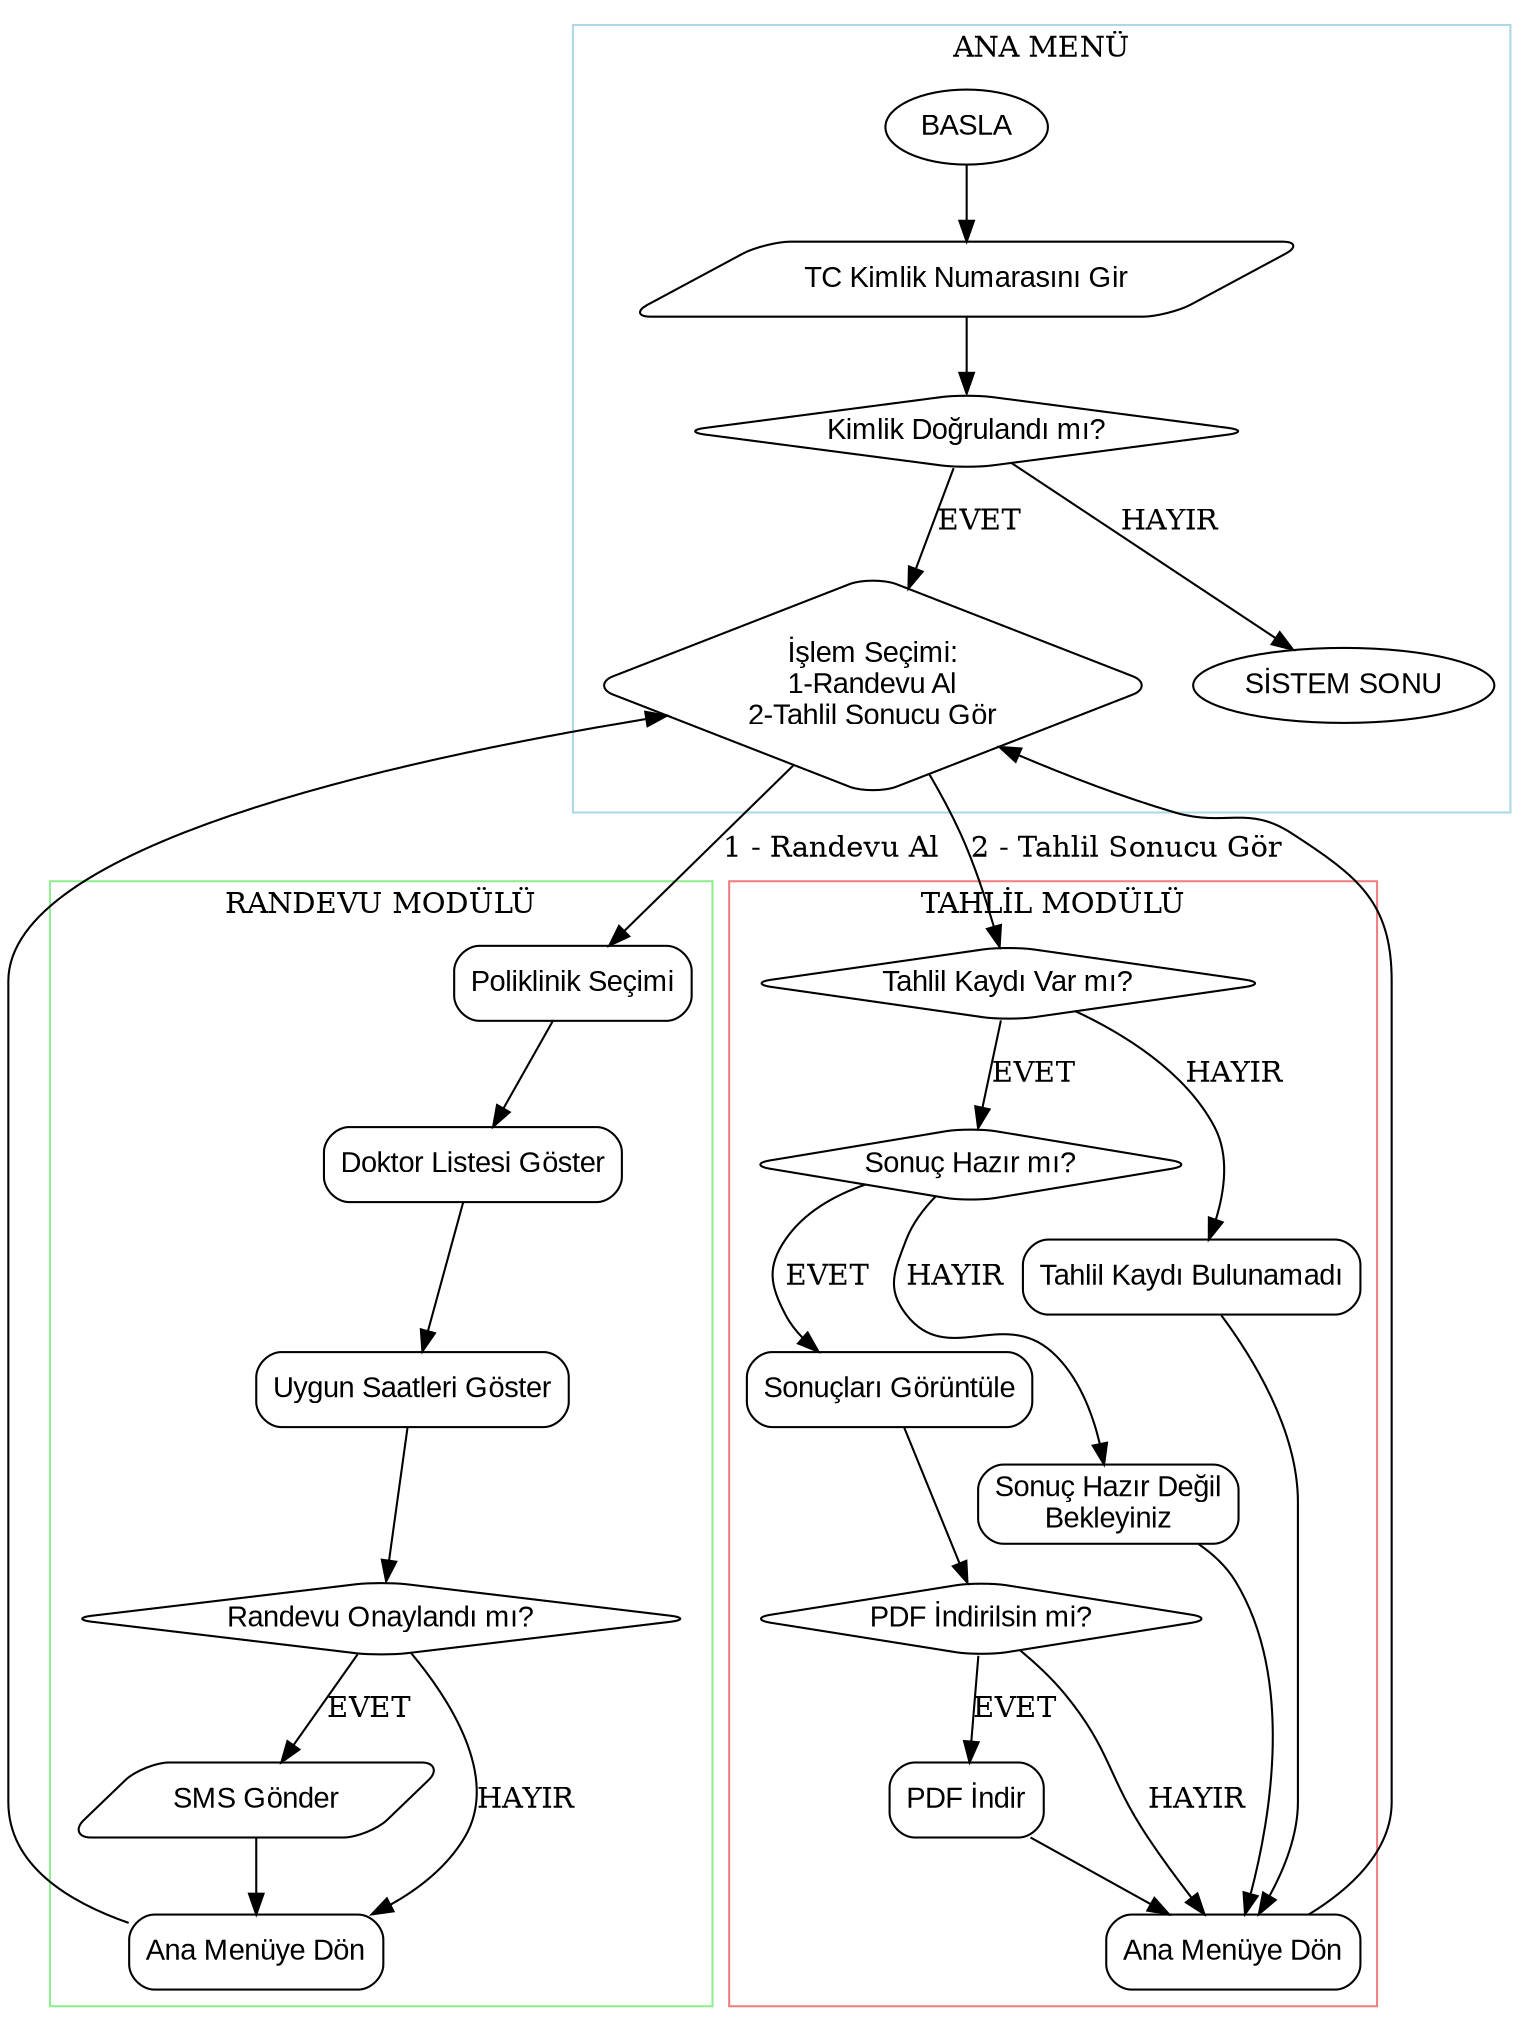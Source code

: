 digraph HASTANE_SISTEMI {
  rankdir=TB;
  node [shape=box, style=rounded, fontname="Arial"];

  // ===== ANA MENÜ =====
  subgraph cluster_ana_menu {
    label="ANA MENÜ";
    color=lightblue;

    basla [shape=oval, label="BASLA"];
    kimlik [shape=parallelogram, label="TC Kimlik Numarasını Gir"];
    dogrulama [shape=diamond, label="Kimlik Doğrulandı mı?"];
    islem_sec [shape=diamond, label="İşlem Seçimi:\n1-Randevu Al\n2-Tahlil Sonucu Gör"];
    bitir [shape=oval, label="BİTİR"];

    basla -> kimlik -> dogrulama;
    dogrulama -> bitir [label="HAYIR"];
    dogrulama -> islem_sec [label="EVET"];
  }

  // ===== RANDEVU MODÜLÜ =====
  subgraph cluster_randevu {
    label="RANDEVU MODÜLÜ";
    color=lightgreen;

    poliklinik [shape=box, label="Poliklinik Seçimi"];
    doktor [shape=box, label="Doktor Listesi Göster"];
    saat [shape=box, label="Uygun Saatleri Göster"];
    onay [shape=diamond, label="Randevu Onaylandı mı?"];
    sms [shape=parallelogram, label="SMS Gönder"];
    randevu_cikis [shape=box, label="Ana Menüye Dön"];

    poliklinik -> doktor -> saat -> onay;
    onay -> sms [label="EVET"];
    onay -> randevu_cikis [label="HAYIR"];
    sms -> randevu_cikis;
  }

  // ===== TAHLİL MODÜLÜ =====
  subgraph cluster_tahlil {
    label="TAHLİL MODÜLÜ";
    color=lightcoral;

    tahlil_var [shape=diamond, label="Tahlil Kaydı Var mı?"];
    sonuc_hazir [shape=diamond, label="Sonuç Hazır mı?"];
    goster [shape=box, label="Sonuçları Görüntüle"];
    pdf_sec [shape=diamond, label="PDF İndirilsin mi?"];
    pdf_indir [shape=box, label="PDF İndir"];
    bekle [shape=box, label="Sonuç Hazır Değil\nBekleyiniz"];
    tahlil_yok [shape=box, label="Tahlil Kaydı Bulunamadı"];
    tahlil_cikis [shape=box, label="Ana Menüye Dön"];

    tahlil_var -> sonuc_hazir [label="EVET"];
    tahlil_var -> tahlil_yok [label="HAYIR"];
    sonuc_hazir -> goster [label="EVET"];
    sonuc_hazir -> bekle [label="HAYIR"];
    goster -> pdf_sec;
    pdf_sec -> pdf_indir [label="EVET"];
    pdf_sec -> tahlil_cikis [label="HAYIR"];
    pdf_indir -> tahlil_cikis;
    tahlil_yok -> tahlil_cikis;
    bekle -> tahlil_cikis;
  }

  // ===== MODÜLLER ARASI GEÇİŞLER =====
  islem_sec -> poliklinik [label="1 - Randevu Al"];
  islem_sec -> tahlil_var [label="2 - Tahlil Sonucu Gör"];
  randevu_cikis -> islem_sec;
  tahlil_cikis -> islem_sec;
  bitir [shape=oval, label="SİSTEM SONU"];
}
